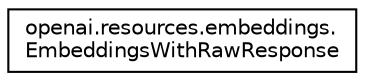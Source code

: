 digraph "Graphical Class Hierarchy"
{
 // LATEX_PDF_SIZE
  edge [fontname="Helvetica",fontsize="10",labelfontname="Helvetica",labelfontsize="10"];
  node [fontname="Helvetica",fontsize="10",shape=record];
  rankdir="LR";
  Node0 [label="openai.resources.embeddings.\lEmbeddingsWithRawResponse",height=0.2,width=0.4,color="black", fillcolor="white", style="filled",URL="$classopenai_1_1resources_1_1embeddings_1_1EmbeddingsWithRawResponse.html",tooltip=" "];
}

